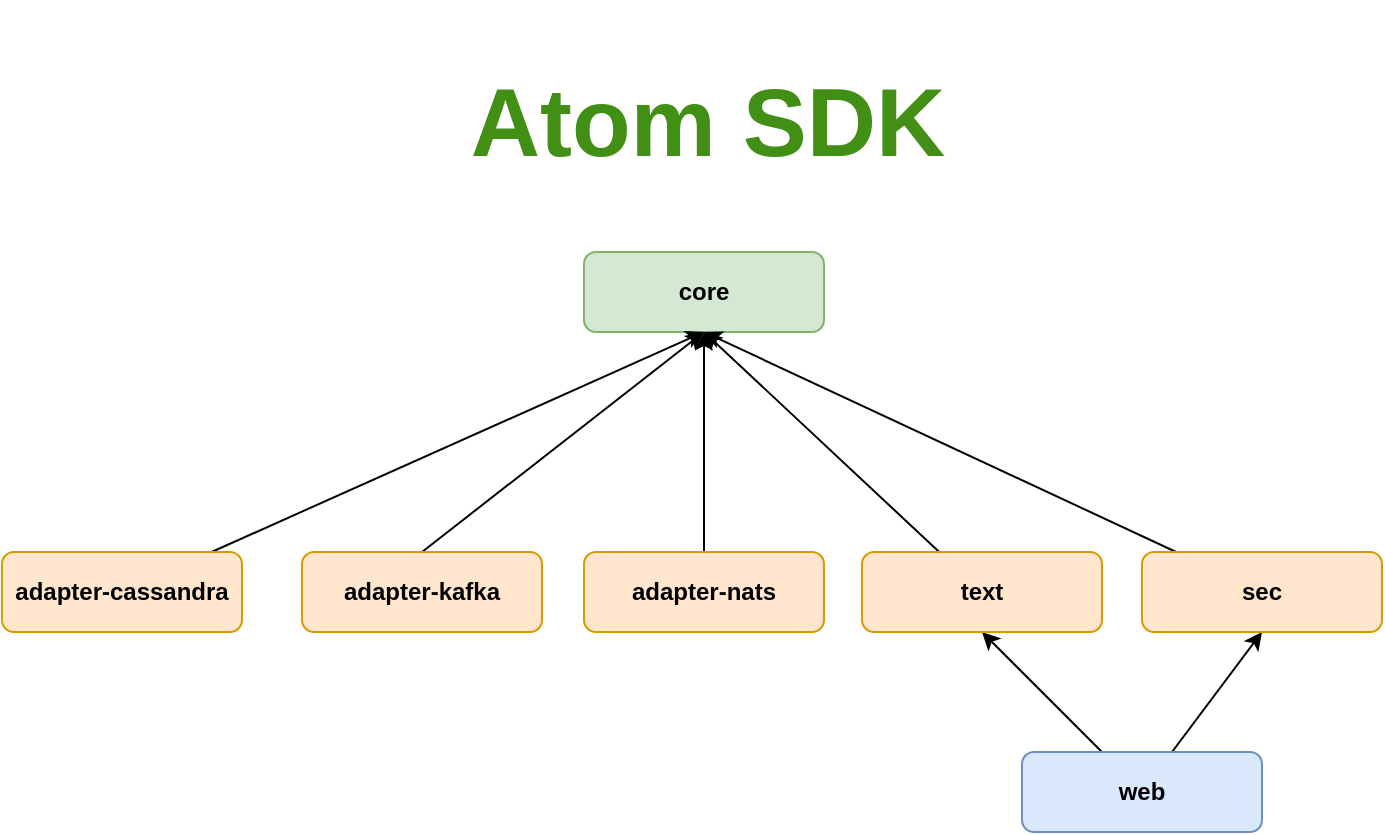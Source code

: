 <mxfile version="21.0.2" type="device"><diagram id="rlGyN0iFnUm2pMGc79Iy" name="Page-1"><mxGraphModel dx="1184" dy="1739" grid="1" gridSize="10" guides="1" tooltips="1" connect="1" arrows="1" fold="1" page="1" pageScale="1" pageWidth="850" pageHeight="1100" math="0" shadow="0"><root><mxCell id="0"/><mxCell id="1" parent="0"/><mxCell id="PlrUBp5duMPQ0x3t4gDi-1" value="&lt;b&gt;core&lt;/b&gt;" style="rounded=1;whiteSpace=wrap;html=1;fillColor=#d5e8d4;strokeColor=#82b366;" parent="1" vertex="1"><mxGeometry x="365" y="110" width="120" height="40" as="geometry"/></mxCell><mxCell id="PlrUBp5duMPQ0x3t4gDi-8" style="edgeStyle=none;rounded=0;orthogonalLoop=1;jettySize=auto;html=1;entryX=0.5;entryY=1;entryDx=0;entryDy=0;exitX=0.5;exitY=0;exitDx=0;exitDy=0;" parent="1" source="PlrUBp5duMPQ0x3t4gDi-13" target="PlrUBp5duMPQ0x3t4gDi-1" edge="1"><mxGeometry relative="1" as="geometry"><mxPoint x="158.462" y="260" as="sourcePoint"/></mxGeometry></mxCell><mxCell id="PlrUBp5duMPQ0x3t4gDi-7" style="rounded=0;orthogonalLoop=1;jettySize=auto;html=1;entryX=0.5;entryY=1;entryDx=0;entryDy=0;exitX=0.5;exitY=0;exitDx=0;exitDy=0;" parent="1" target="PlrUBp5duMPQ0x3t4gDi-1" edge="1" source="PlrUBp5duMPQ0x3t4gDi-17"><mxGeometry relative="1" as="geometry"><mxPoint x="291.308" y="260" as="sourcePoint"/></mxGeometry></mxCell><mxCell id="nCq8LvK2YTYTd9B_-8tK-9" style="rounded=0;orthogonalLoop=1;jettySize=auto;html=1;entryX=0.5;entryY=1;entryDx=0;entryDy=0;" edge="1" parent="1" source="PlrUBp5duMPQ0x3t4gDi-4" target="PlrUBp5duMPQ0x3t4gDi-6"><mxGeometry relative="1" as="geometry"/></mxCell><mxCell id="nCq8LvK2YTYTd9B_-8tK-10" style="rounded=0;orthogonalLoop=1;jettySize=auto;html=1;entryX=0.5;entryY=1;entryDx=0;entryDy=0;" edge="1" parent="1" source="PlrUBp5duMPQ0x3t4gDi-4" target="PlrUBp5duMPQ0x3t4gDi-5"><mxGeometry relative="1" as="geometry"/></mxCell><mxCell id="PlrUBp5duMPQ0x3t4gDi-4" value="&lt;b&gt;web&lt;/b&gt;" style="rounded=1;whiteSpace=wrap;html=1;fillColor=#dae8fc;strokeColor=#6c8ebf;" parent="1" vertex="1"><mxGeometry x="584" y="360" width="120" height="40" as="geometry"/></mxCell><mxCell id="PlrUBp5duMPQ0x3t4gDi-10" style="edgeStyle=none;rounded=0;orthogonalLoop=1;jettySize=auto;html=1;entryX=0.5;entryY=1;entryDx=0;entryDy=0;" parent="1" source="PlrUBp5duMPQ0x3t4gDi-5" target="PlrUBp5duMPQ0x3t4gDi-1" edge="1"><mxGeometry relative="1" as="geometry"/></mxCell><mxCell id="PlrUBp5duMPQ0x3t4gDi-5" value="&lt;b&gt;sec&lt;/b&gt;" style="rounded=1;whiteSpace=wrap;html=1;fillColor=#ffe6cc;strokeColor=#d79b00;" parent="1" vertex="1"><mxGeometry x="644" y="260" width="120" height="40" as="geometry"/></mxCell><mxCell id="PlrUBp5duMPQ0x3t4gDi-11" style="edgeStyle=none;rounded=0;orthogonalLoop=1;jettySize=auto;html=1;entryX=0.5;entryY=1;entryDx=0;entryDy=0;" parent="1" source="PlrUBp5duMPQ0x3t4gDi-6" target="PlrUBp5duMPQ0x3t4gDi-1" edge="1"><mxGeometry relative="1" as="geometry"/></mxCell><mxCell id="PlrUBp5duMPQ0x3t4gDi-6" value="&lt;b&gt;text&lt;/b&gt;" style="rounded=1;whiteSpace=wrap;html=1;fillColor=#ffe6cc;strokeColor=#d79b00;" parent="1" vertex="1"><mxGeometry x="504" y="260" width="120" height="40" as="geometry"/></mxCell><mxCell id="9" style="rounded=0;orthogonalLoop=1;jettySize=auto;html=1;" parent="1" source="PlrUBp5duMPQ0x3t4gDi-12" edge="1"><mxGeometry relative="1" as="geometry"><mxPoint x="425" y="150" as="targetPoint"/></mxGeometry></mxCell><mxCell id="PlrUBp5duMPQ0x3t4gDi-12" value="&lt;b&gt;adapter-cassandra&lt;/b&gt;" style="rounded=1;whiteSpace=wrap;html=1;fillColor=#ffe6cc;strokeColor=#d79b00;" parent="1" vertex="1"><mxGeometry x="74" y="260" width="120" height="40" as="geometry"/></mxCell><mxCell id="PlrUBp5duMPQ0x3t4gDi-13" value="&lt;b&gt;adapter-kafka&lt;/b&gt;" style="rounded=1;whiteSpace=wrap;html=1;fillColor=#ffe6cc;strokeColor=#d79b00;" parent="1" vertex="1"><mxGeometry x="224" y="260" width="120" height="40" as="geometry"/></mxCell><mxCell id="PlrUBp5duMPQ0x3t4gDi-17" value="&lt;b&gt;adapter-nats&lt;/b&gt;" style="rounded=1;whiteSpace=wrap;html=1;fillColor=#ffe6cc;strokeColor=#d79b00;" parent="1" vertex="1"><mxGeometry x="365" y="260" width="120" height="40" as="geometry"/></mxCell><mxCell id="PlrUBp5duMPQ0x3t4gDi-24" value="&lt;h1&gt;&lt;font color=&quot;#428f15&quot;&gt;Atom SDK&lt;/font&gt;&lt;/h1&gt;" style="text;html=1;strokeColor=none;fillColor=none;align=center;verticalAlign=middle;whiteSpace=wrap;rounded=0;fontSize=24;" parent="1" vertex="1"><mxGeometry x="287" y="10" width="280" height="70" as="geometry"/></mxCell></root></mxGraphModel></diagram></mxfile>
